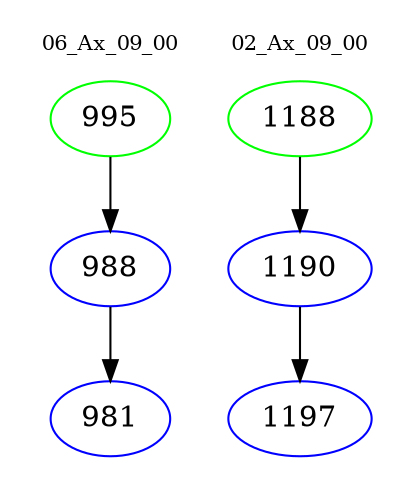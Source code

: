 digraph{
subgraph cluster_0 {
color = white
label = "06_Ax_09_00";
fontsize=10;
T0_995 [label="995", color="green"]
T0_995 -> T0_988 [color="black"]
T0_988 [label="988", color="blue"]
T0_988 -> T0_981 [color="black"]
T0_981 [label="981", color="blue"]
}
subgraph cluster_1 {
color = white
label = "02_Ax_09_00";
fontsize=10;
T1_1188 [label="1188", color="green"]
T1_1188 -> T1_1190 [color="black"]
T1_1190 [label="1190", color="blue"]
T1_1190 -> T1_1197 [color="black"]
T1_1197 [label="1197", color="blue"]
}
}
